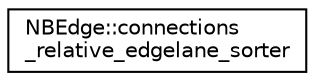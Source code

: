 digraph "Graphical Class Hierarchy"
{
  edge [fontname="Helvetica",fontsize="10",labelfontname="Helvetica",labelfontsize="10"];
  node [fontname="Helvetica",fontsize="10",shape=record];
  rankdir="LR";
  Node0 [label="NBEdge::connections\l_relative_edgelane_sorter",height=0.2,width=0.4,color="black", fillcolor="white", style="filled",URL="$db/d35/class_n_b_edge_1_1connections__relative__edgelane__sorter.html",tooltip="Class to sort edges by their angle. "];
}
